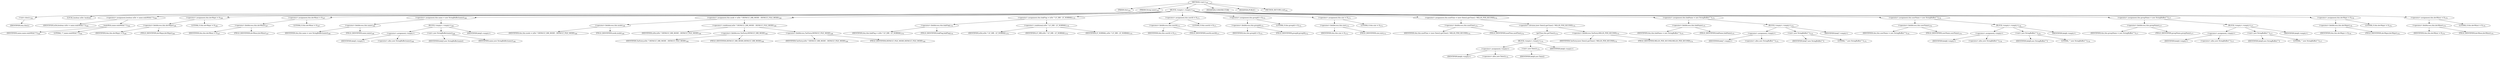 digraph "&lt;init&gt;" {  
"316" [label = <(METHOD,&lt;init&gt;)<SUB>161</SUB>> ]
"13" [label = <(PARAM,this)<SUB>161</SUB>> ]
"317" [label = <(PARAM,String name)<SUB>161</SUB>> ]
"318" [label = <(BLOCK,&lt;empty&gt;,&lt;empty&gt;)<SUB>161</SUB>> ]
"319" [label = <(&lt;init&gt;,this();)<SUB>162</SUB>> ]
"12" [label = <(IDENTIFIER,this,this();)> ]
"320" [label = <(LOCAL,boolean isDir: boolean)> ]
"321" [label = <(&lt;operator&gt;.assignment,boolean isDir = name.endsWith(&quot;/&quot;))<SUB>164</SUB>> ]
"322" [label = <(IDENTIFIER,isDir,boolean isDir = name.endsWith(&quot;/&quot;))<SUB>164</SUB>> ]
"323" [label = <(endsWith,name.endsWith(&quot;/&quot;))<SUB>164</SUB>> ]
"324" [label = <(IDENTIFIER,name,name.endsWith(&quot;/&quot;))<SUB>164</SUB>> ]
"325" [label = <(LITERAL,&quot;/&quot;,name.endsWith(&quot;/&quot;))<SUB>164</SUB>> ]
"326" [label = <(&lt;operator&gt;.assignment,this.devMajor = 0)<SUB>166</SUB>> ]
"327" [label = <(&lt;operator&gt;.fieldAccess,this.devMajor)<SUB>166</SUB>> ]
"14" [label = <(IDENTIFIER,this,this.devMajor = 0)<SUB>166</SUB>> ]
"328" [label = <(FIELD_IDENTIFIER,devMajor,devMajor)<SUB>166</SUB>> ]
"329" [label = <(LITERAL,0,this.devMajor = 0)<SUB>166</SUB>> ]
"330" [label = <(&lt;operator&gt;.assignment,this.devMinor = 0)<SUB>167</SUB>> ]
"331" [label = <(&lt;operator&gt;.fieldAccess,this.devMinor)<SUB>167</SUB>> ]
"15" [label = <(IDENTIFIER,this,this.devMinor = 0)<SUB>167</SUB>> ]
"332" [label = <(FIELD_IDENTIFIER,devMinor,devMinor)<SUB>167</SUB>> ]
"333" [label = <(LITERAL,0,this.devMinor = 0)<SUB>167</SUB>> ]
"334" [label = <(&lt;operator&gt;.assignment,this.name = new StringBuffer(name))<SUB>168</SUB>> ]
"335" [label = <(&lt;operator&gt;.fieldAccess,this.name)<SUB>168</SUB>> ]
"16" [label = <(IDENTIFIER,this,this.name = new StringBuffer(name))<SUB>168</SUB>> ]
"336" [label = <(FIELD_IDENTIFIER,name,name)<SUB>168</SUB>> ]
"337" [label = <(BLOCK,&lt;empty&gt;,&lt;empty&gt;)<SUB>168</SUB>> ]
"338" [label = <(&lt;operator&gt;.assignment,&lt;empty&gt;)> ]
"339" [label = <(IDENTIFIER,$obj5,&lt;empty&gt;)> ]
"340" [label = <(&lt;operator&gt;.alloc,new StringBuffer(name))<SUB>168</SUB>> ]
"341" [label = <(&lt;init&gt;,new StringBuffer(name))<SUB>168</SUB>> ]
"342" [label = <(IDENTIFIER,$obj5,new StringBuffer(name))> ]
"343" [label = <(IDENTIFIER,name,new StringBuffer(name))<SUB>168</SUB>> ]
"344" [label = <(IDENTIFIER,$obj5,&lt;empty&gt;)> ]
"345" [label = <(&lt;operator&gt;.assignment,this.mode = isDir ? DEFAULT_DIR_MODE : DEFAULT_FILE_MODE)<SUB>169</SUB>> ]
"346" [label = <(&lt;operator&gt;.fieldAccess,this.mode)<SUB>169</SUB>> ]
"17" [label = <(IDENTIFIER,this,this.mode = isDir ? DEFAULT_DIR_MODE : DEFAULT_FILE_MODE)<SUB>169</SUB>> ]
"347" [label = <(FIELD_IDENTIFIER,mode,mode)<SUB>169</SUB>> ]
"348" [label = <(&lt;operator&gt;.conditional,isDir ? DEFAULT_DIR_MODE : DEFAULT_FILE_MODE)<SUB>169</SUB>> ]
"349" [label = <(IDENTIFIER,isDir,isDir ? DEFAULT_DIR_MODE : DEFAULT_FILE_MODE)<SUB>169</SUB>> ]
"350" [label = <(&lt;operator&gt;.fieldAccess,TarEntry.DEFAULT_DIR_MODE)<SUB>169</SUB>> ]
"351" [label = <(IDENTIFIER,TarEntry,isDir ? DEFAULT_DIR_MODE : DEFAULT_FILE_MODE)<SUB>169</SUB>> ]
"352" [label = <(FIELD_IDENTIFIER,DEFAULT_DIR_MODE,DEFAULT_DIR_MODE)<SUB>169</SUB>> ]
"353" [label = <(&lt;operator&gt;.fieldAccess,TarEntry.DEFAULT_FILE_MODE)<SUB>169</SUB>> ]
"354" [label = <(IDENTIFIER,TarEntry,isDir ? DEFAULT_DIR_MODE : DEFAULT_FILE_MODE)<SUB>169</SUB>> ]
"355" [label = <(FIELD_IDENTIFIER,DEFAULT_FILE_MODE,DEFAULT_FILE_MODE)<SUB>169</SUB>> ]
"356" [label = <(&lt;operator&gt;.assignment,this.linkFlag = isDir ? LF_DIR : LF_NORMAL)<SUB>170</SUB>> ]
"357" [label = <(&lt;operator&gt;.fieldAccess,this.linkFlag)<SUB>170</SUB>> ]
"18" [label = <(IDENTIFIER,this,this.linkFlag = isDir ? LF_DIR : LF_NORMAL)<SUB>170</SUB>> ]
"358" [label = <(FIELD_IDENTIFIER,linkFlag,linkFlag)<SUB>170</SUB>> ]
"359" [label = <(&lt;operator&gt;.conditional,isDir ? LF_DIR : LF_NORMAL)<SUB>170</SUB>> ]
"360" [label = <(IDENTIFIER,isDir,isDir ? LF_DIR : LF_NORMAL)<SUB>170</SUB>> ]
"361" [label = <(IDENTIFIER,LF_DIR,isDir ? LF_DIR : LF_NORMAL)<SUB>170</SUB>> ]
"362" [label = <(IDENTIFIER,LF_NORMAL,isDir ? LF_DIR : LF_NORMAL)<SUB>170</SUB>> ]
"363" [label = <(&lt;operator&gt;.assignment,this.userId = 0)<SUB>171</SUB>> ]
"364" [label = <(&lt;operator&gt;.fieldAccess,this.userId)<SUB>171</SUB>> ]
"19" [label = <(IDENTIFIER,this,this.userId = 0)<SUB>171</SUB>> ]
"365" [label = <(FIELD_IDENTIFIER,userId,userId)<SUB>171</SUB>> ]
"366" [label = <(LITERAL,0,this.userId = 0)<SUB>171</SUB>> ]
"367" [label = <(&lt;operator&gt;.assignment,this.groupId = 0)<SUB>172</SUB>> ]
"368" [label = <(&lt;operator&gt;.fieldAccess,this.groupId)<SUB>172</SUB>> ]
"20" [label = <(IDENTIFIER,this,this.groupId = 0)<SUB>172</SUB>> ]
"369" [label = <(FIELD_IDENTIFIER,groupId,groupId)<SUB>172</SUB>> ]
"370" [label = <(LITERAL,0,this.groupId = 0)<SUB>172</SUB>> ]
"371" [label = <(&lt;operator&gt;.assignment,this.size = 0)<SUB>173</SUB>> ]
"372" [label = <(&lt;operator&gt;.fieldAccess,this.size)<SUB>173</SUB>> ]
"21" [label = <(IDENTIFIER,this,this.size = 0)<SUB>173</SUB>> ]
"373" [label = <(FIELD_IDENTIFIER,size,size)<SUB>173</SUB>> ]
"374" [label = <(LITERAL,0,this.size = 0)<SUB>173</SUB>> ]
"375" [label = <(&lt;operator&gt;.assignment,this.modTime = (new Date()).getTime() / MILLIS_PER_SECOND)<SUB>174</SUB>> ]
"376" [label = <(&lt;operator&gt;.fieldAccess,this.modTime)<SUB>174</SUB>> ]
"22" [label = <(IDENTIFIER,this,this.modTime = (new Date()).getTime() / MILLIS_PER_SECOND)<SUB>174</SUB>> ]
"377" [label = <(FIELD_IDENTIFIER,modTime,modTime)<SUB>174</SUB>> ]
"378" [label = <(&lt;operator&gt;.division,(new Date()).getTime() / MILLIS_PER_SECOND)<SUB>174</SUB>> ]
"379" [label = <(getTime,this.getTime())<SUB>174</SUB>> ]
"380" [label = <(BLOCK,&lt;empty&gt;,&lt;empty&gt;)<SUB>174</SUB>> ]
"381" [label = <(&lt;operator&gt;.assignment,&lt;empty&gt;)> ]
"382" [label = <(IDENTIFIER,$obj6,&lt;empty&gt;)> ]
"383" [label = <(&lt;operator&gt;.alloc,new Date())<SUB>174</SUB>> ]
"384" [label = <(&lt;init&gt;,new Date())<SUB>174</SUB>> ]
"385" [label = <(IDENTIFIER,$obj6,new Date())> ]
"386" [label = <(IDENTIFIER,$obj6,&lt;empty&gt;)> ]
"387" [label = <(&lt;operator&gt;.fieldAccess,TarEntry.MILLIS_PER_SECOND)<SUB>174</SUB>> ]
"388" [label = <(IDENTIFIER,TarEntry,(new Date()).getTime() / MILLIS_PER_SECOND)<SUB>174</SUB>> ]
"389" [label = <(FIELD_IDENTIFIER,MILLIS_PER_SECOND,MILLIS_PER_SECOND)<SUB>174</SUB>> ]
"390" [label = <(&lt;operator&gt;.assignment,this.linkName = new StringBuffer(&quot;&quot;))<SUB>175</SUB>> ]
"391" [label = <(&lt;operator&gt;.fieldAccess,this.linkName)<SUB>175</SUB>> ]
"23" [label = <(IDENTIFIER,this,this.linkName = new StringBuffer(&quot;&quot;))<SUB>175</SUB>> ]
"392" [label = <(FIELD_IDENTIFIER,linkName,linkName)<SUB>175</SUB>> ]
"393" [label = <(BLOCK,&lt;empty&gt;,&lt;empty&gt;)<SUB>175</SUB>> ]
"394" [label = <(&lt;operator&gt;.assignment,&lt;empty&gt;)> ]
"395" [label = <(IDENTIFIER,$obj7,&lt;empty&gt;)> ]
"396" [label = <(&lt;operator&gt;.alloc,new StringBuffer(&quot;&quot;))<SUB>175</SUB>> ]
"397" [label = <(&lt;init&gt;,new StringBuffer(&quot;&quot;))<SUB>175</SUB>> ]
"398" [label = <(IDENTIFIER,$obj7,new StringBuffer(&quot;&quot;))> ]
"399" [label = <(LITERAL,&quot;&quot;,new StringBuffer(&quot;&quot;))<SUB>175</SUB>> ]
"400" [label = <(IDENTIFIER,$obj7,&lt;empty&gt;)> ]
"401" [label = <(&lt;operator&gt;.assignment,this.userName = new StringBuffer(&quot;&quot;))<SUB>176</SUB>> ]
"402" [label = <(&lt;operator&gt;.fieldAccess,this.userName)<SUB>176</SUB>> ]
"24" [label = <(IDENTIFIER,this,this.userName = new StringBuffer(&quot;&quot;))<SUB>176</SUB>> ]
"403" [label = <(FIELD_IDENTIFIER,userName,userName)<SUB>176</SUB>> ]
"404" [label = <(BLOCK,&lt;empty&gt;,&lt;empty&gt;)<SUB>176</SUB>> ]
"405" [label = <(&lt;operator&gt;.assignment,&lt;empty&gt;)> ]
"406" [label = <(IDENTIFIER,$obj8,&lt;empty&gt;)> ]
"407" [label = <(&lt;operator&gt;.alloc,new StringBuffer(&quot;&quot;))<SUB>176</SUB>> ]
"408" [label = <(&lt;init&gt;,new StringBuffer(&quot;&quot;))<SUB>176</SUB>> ]
"409" [label = <(IDENTIFIER,$obj8,new StringBuffer(&quot;&quot;))> ]
"410" [label = <(LITERAL,&quot;&quot;,new StringBuffer(&quot;&quot;))<SUB>176</SUB>> ]
"411" [label = <(IDENTIFIER,$obj8,&lt;empty&gt;)> ]
"412" [label = <(&lt;operator&gt;.assignment,this.groupName = new StringBuffer(&quot;&quot;))<SUB>177</SUB>> ]
"413" [label = <(&lt;operator&gt;.fieldAccess,this.groupName)<SUB>177</SUB>> ]
"25" [label = <(IDENTIFIER,this,this.groupName = new StringBuffer(&quot;&quot;))<SUB>177</SUB>> ]
"414" [label = <(FIELD_IDENTIFIER,groupName,groupName)<SUB>177</SUB>> ]
"415" [label = <(BLOCK,&lt;empty&gt;,&lt;empty&gt;)<SUB>177</SUB>> ]
"416" [label = <(&lt;operator&gt;.assignment,&lt;empty&gt;)> ]
"417" [label = <(IDENTIFIER,$obj9,&lt;empty&gt;)> ]
"418" [label = <(&lt;operator&gt;.alloc,new StringBuffer(&quot;&quot;))<SUB>177</SUB>> ]
"419" [label = <(&lt;init&gt;,new StringBuffer(&quot;&quot;))<SUB>177</SUB>> ]
"420" [label = <(IDENTIFIER,$obj9,new StringBuffer(&quot;&quot;))> ]
"421" [label = <(LITERAL,&quot;&quot;,new StringBuffer(&quot;&quot;))<SUB>177</SUB>> ]
"422" [label = <(IDENTIFIER,$obj9,&lt;empty&gt;)> ]
"423" [label = <(&lt;operator&gt;.assignment,this.devMajor = 0)<SUB>178</SUB>> ]
"424" [label = <(&lt;operator&gt;.fieldAccess,this.devMajor)<SUB>178</SUB>> ]
"26" [label = <(IDENTIFIER,this,this.devMajor = 0)<SUB>178</SUB>> ]
"425" [label = <(FIELD_IDENTIFIER,devMajor,devMajor)<SUB>178</SUB>> ]
"426" [label = <(LITERAL,0,this.devMajor = 0)<SUB>178</SUB>> ]
"427" [label = <(&lt;operator&gt;.assignment,this.devMinor = 0)<SUB>179</SUB>> ]
"428" [label = <(&lt;operator&gt;.fieldAccess,this.devMinor)<SUB>179</SUB>> ]
"27" [label = <(IDENTIFIER,this,this.devMinor = 0)<SUB>179</SUB>> ]
"429" [label = <(FIELD_IDENTIFIER,devMinor,devMinor)<SUB>179</SUB>> ]
"430" [label = <(LITERAL,0,this.devMinor = 0)<SUB>179</SUB>> ]
"431" [label = <(MODIFIER,CONSTRUCTOR)> ]
"432" [label = <(MODIFIER,PUBLIC)> ]
"433" [label = <(METHOD_RETURN,void)<SUB>181</SUB>> ]
  "316" -> "13" 
  "316" -> "317" 
  "316" -> "318" 
  "316" -> "431" 
  "316" -> "432" 
  "316" -> "433" 
  "318" -> "319" 
  "318" -> "320" 
  "318" -> "321" 
  "318" -> "326" 
  "318" -> "330" 
  "318" -> "334" 
  "318" -> "345" 
  "318" -> "356" 
  "318" -> "363" 
  "318" -> "367" 
  "318" -> "371" 
  "318" -> "375" 
  "318" -> "390" 
  "318" -> "401" 
  "318" -> "412" 
  "318" -> "423" 
  "318" -> "427" 
  "319" -> "12" 
  "321" -> "322" 
  "321" -> "323" 
  "323" -> "324" 
  "323" -> "325" 
  "326" -> "327" 
  "326" -> "329" 
  "327" -> "14" 
  "327" -> "328" 
  "330" -> "331" 
  "330" -> "333" 
  "331" -> "15" 
  "331" -> "332" 
  "334" -> "335" 
  "334" -> "337" 
  "335" -> "16" 
  "335" -> "336" 
  "337" -> "338" 
  "337" -> "341" 
  "337" -> "344" 
  "338" -> "339" 
  "338" -> "340" 
  "341" -> "342" 
  "341" -> "343" 
  "345" -> "346" 
  "345" -> "348" 
  "346" -> "17" 
  "346" -> "347" 
  "348" -> "349" 
  "348" -> "350" 
  "348" -> "353" 
  "350" -> "351" 
  "350" -> "352" 
  "353" -> "354" 
  "353" -> "355" 
  "356" -> "357" 
  "356" -> "359" 
  "357" -> "18" 
  "357" -> "358" 
  "359" -> "360" 
  "359" -> "361" 
  "359" -> "362" 
  "363" -> "364" 
  "363" -> "366" 
  "364" -> "19" 
  "364" -> "365" 
  "367" -> "368" 
  "367" -> "370" 
  "368" -> "20" 
  "368" -> "369" 
  "371" -> "372" 
  "371" -> "374" 
  "372" -> "21" 
  "372" -> "373" 
  "375" -> "376" 
  "375" -> "378" 
  "376" -> "22" 
  "376" -> "377" 
  "378" -> "379" 
  "378" -> "387" 
  "379" -> "380" 
  "380" -> "381" 
  "380" -> "384" 
  "380" -> "386" 
  "381" -> "382" 
  "381" -> "383" 
  "384" -> "385" 
  "387" -> "388" 
  "387" -> "389" 
  "390" -> "391" 
  "390" -> "393" 
  "391" -> "23" 
  "391" -> "392" 
  "393" -> "394" 
  "393" -> "397" 
  "393" -> "400" 
  "394" -> "395" 
  "394" -> "396" 
  "397" -> "398" 
  "397" -> "399" 
  "401" -> "402" 
  "401" -> "404" 
  "402" -> "24" 
  "402" -> "403" 
  "404" -> "405" 
  "404" -> "408" 
  "404" -> "411" 
  "405" -> "406" 
  "405" -> "407" 
  "408" -> "409" 
  "408" -> "410" 
  "412" -> "413" 
  "412" -> "415" 
  "413" -> "25" 
  "413" -> "414" 
  "415" -> "416" 
  "415" -> "419" 
  "415" -> "422" 
  "416" -> "417" 
  "416" -> "418" 
  "419" -> "420" 
  "419" -> "421" 
  "423" -> "424" 
  "423" -> "426" 
  "424" -> "26" 
  "424" -> "425" 
  "427" -> "428" 
  "427" -> "430" 
  "428" -> "27" 
  "428" -> "429" 
}
